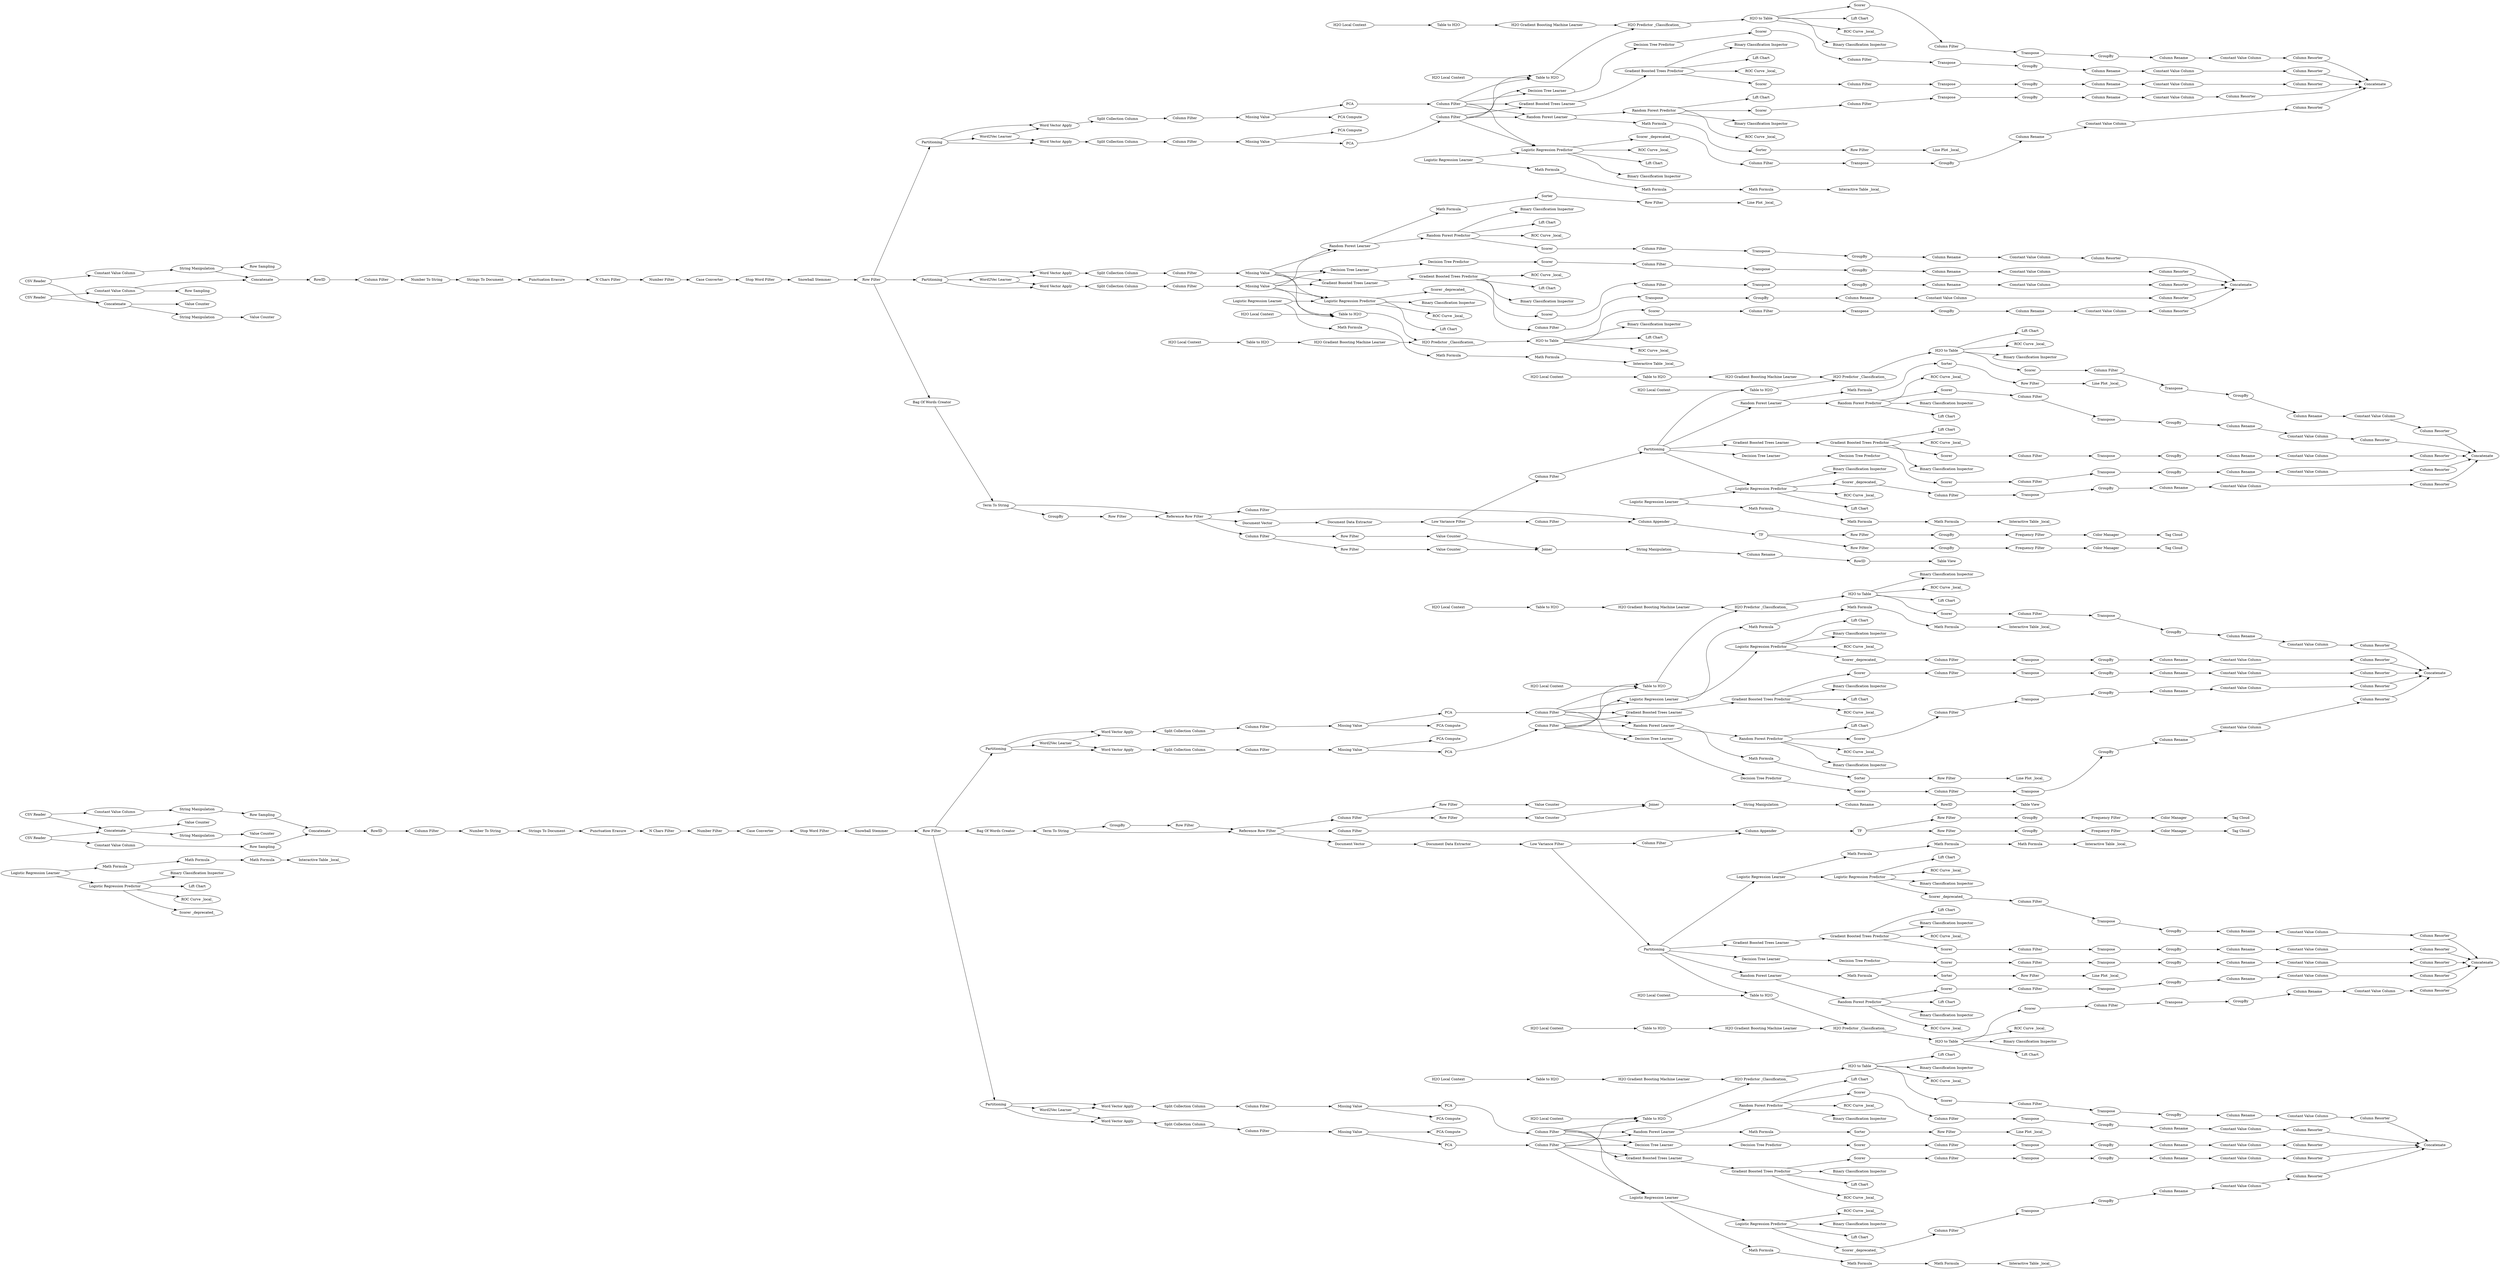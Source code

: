 digraph {
	"-8650777880867228576_921" [label="Binary Classification Inspector"]
	"3086171671536167220_207" [label="Column Filter"]
	"-1387317931103997594_39" [label="Tag Cloud"]
	"-5306064064739481907_33" [label=Scorer]
	"-8233863286002299565_78" [label="Math Formula"]
	"-5306064064739481907_910" [label="Binary Classification Inspector"]
	"969047728906501710_175" [label="Color Manager"]
	"-5679584522847425792_211" [label="Constant Value Column"]
	"7123067799154720361_1028" [label="Column Filter"]
	"7123067799154720361_890" [label=Concatenate]
	"7652640006818801078_211" [label="Constant Value Column"]
	"-8650777880867228576_912" [label="Lift Chart"]
	"-2586460804553886693_212" [label="Column Resorter"]
	"-2108469203367305608_209" [label=GroupBy]
	"-5717323694010639520_211" [label="Constant Value Column"]
	"-8650777880867228576_78" [label="Math Formula"]
	"2971313048764091568_207" [label="Column Filter"]
	"-8060612139620518214_8" [label="Row Filter"]
	"-3472943876216176912_911" [label="Lift Chart"]
	"7123067799154720361_1007" [label="CSV Reader"]
	"7497919578951106036_213" [label="Column Rename"]
	"1996627481757184833_77" [label="Math Formula"]
	"8694147245531939078_207" [label="Column Filter"]
	"7123067799154720361_866" [label="CSV Reader"]
	"-1262368549873352898_209" [label=GroupBy]
	"-1387317931103997594_173" [label="Frequency Filter"]
	"8605424485378760345_161" [label="Row Filter"]
	"-8060612139620518214_4" [label="Row Filter"]
	"-3694323330511179765_49" [label="Logistic Regression Learner"]
	"-8504932903579382561_799" [label="Missing Value"]
	"280824852802235673_208" [label=Transpose]
	"9172750290522741584_13" [label="H2O Gradient Boosting Machine Learner"]
	"5178673962532807776_910" [label="Binary Classification Inspector"]
	"-2108469203367305608_208" [label=Transpose]
	"-6790262404988445285_211" [label="Constant Value Column"]
	"9172750290522741584_91" [label="Table to H2O"]
	"5825174120198749925_911" [label="Lift Chart"]
	"7540845064845448746_797" [label="Word Vector Apply"]
	"3712095176029890453_907" [label="ROC Curve _local_"]
	"-2479911698755526524_209" [label=GroupBy]
	"2247261222514882835_801" [label="PCA Compute"]
	"5924570306757629518_35" [label="Gradient Boosted Trees Predictor"]
	"-5324850857075293484_32" [label=Scorer]
	"5178673962532807776_34" [label="Gradient Boosted Trees Learner"]
	"-3472943876216176912_20" [label="Interactive Table _local_"]
	"7022441674027634968_8" [label="Row Filter"]
	"-5604657735769211878_162" [label="Line Plot _local_"]
	"-8060612139620518214_7" [label="Row Filter"]
	"1780117995597875893_213" [label="Column Rename"]
	"5544232362854628358_97" [label=Scorer]
	"-8060612139620518214_5" [label="Reference Row Filter"]
	"6077890801715483575_907" [label="ROC Curve _local_"]
	"5394291625455594073_208" [label=Transpose]
	"8883538611912102217_207" [label="Column Filter"]
	"7540845064845448746_801" [label="PCA Compute"]
	"7123067799154720361_867" [label="Value Counter"]
	"-3472943876216176912_79" [label="Math Formula"]
	"-8650777880867228576_49" [label="Logistic Regression Learner"]
	"7022441674027634968_2" [label="Term To String"]
	"3975650324690734593_13" [label="N Chars Filter"]
	"-8221611160667395192_910" [label="Binary Classification Inspector"]
	"9172750290522741584_911" [label="Lift Chart"]
	"8883538611912102217_209" [label=GroupBy]
	"5825174120198749925_91" [label="Table to H2O"]
	"7540845064845448746_802" [label="Column Filter"]
	"5825174120198749925_10" [label="H2O Local Context"]
	"9109145009699294283_35" [label="Gradient Boosted Trees Predictor"]
	"-2586460804553886693_211" [label="Constant Value Column"]
	"1996627481757184833_69" [label="Logistic Regression Predictor"]
	"7123067799154720361_1020" [label=Concatenate]
	"7123067799154720361_869" [label="Constant Value Column"]
	"-3007562771755881531_797" [label="Word Vector Apply"]
	"3086171671536167220_213" [label="Column Rename"]
	"-1432475306341374253_213" [label="Column Rename"]
	"5544232362854628358_13" [label="H2O Gradient Boosting Machine Learner"]
	"-2108469203367305608_212" [label="Column Resorter"]
	"3975650324690734593_14" [label="Number Filter"]
	"8864128141812329648_906" [label=Scorer]
	"8605424485378760345_905" [label="Random Forest Predictor"]
	"5071929030265080969_162" [label="Line Plot _local_"]
	"-4077423186770986723_19" [label="Number To String"]
	"9109145009699294283_910" [label="Binary Classification Inspector"]
	"8883538611912102217_211" [label="Constant Value Column"]
	"-1432475306341374253_212" [label="Column Resorter"]
	"-8060612139620518214_891" [label="String Manipulation"]
	"-8650777880867228576_920" [label="ROC Curve _local_"]
	"-758556025558603867_14" [label="H2O Predictor _Classification_"]
	"7123067799154720361_1012" [label=Partitioning]
	"3982735649927885077_798" [label="Split Collection Column"]
	"5825174120198749925_97" [label=Scorer]
	"280824852802235673_211" [label="Constant Value Column"]
	"7022441674027634968_892" [label="Column Rename"]
	"5924570306757629518_907" [label="ROC Curve _local_"]
	"-8233863286002299565_910" [label="Binary Classification Inspector"]
	"7022441674027634968_9" [label="Value Counter"]
	"-2586460804553886693_207" [label="Column Filter"]
	"7123067799154720361_988" [label="Constant Value Column"]
	"-4077423186770986723_16" [label="Stop Word Filter"]
	"247197523210794974_800" [label=PCA]
	"-5324850857075293484_30" [label="Decision Tree Learner"]
	"-8650777880867228576_919" [label="Math Formula"]
	"-1432475306341374253_207" [label="Column Filter"]
	"3975650324690734593_20" [label="Row Filter"]
	"4726472885978573331_49" [label="Logistic Regression Learner"]
	"-8369476082311192377_32" [label=Scorer]
	"-4077423186770986723_12" [label="Punctuation Erasure"]
	"-6392502424683945901_207" [label="Column Filter"]
	"7123067799154720361_998" [label=Concatenate]
	"-8233863286002299565_77" [label="Math Formula"]
	"6077890801715483575_10" [label="H2O Local Context"]
	"7123067799154720361_992" [label="Column Filter"]
	"-8504932903579382561_797" [label="Word Vector Apply"]
	"-3694323330511179765_77" [label="Math Formula"]
	"-3007562771755881531_800" [label=PCA]
	"9109145009699294283_33" [label=Scorer]
	"-4077423186770986723_14" [label="Number Filter"]
	"-2479911698755526524_213" [label="Column Rename"]
	"4187832028026778920_208" [label=Transpose]
	"2247261222514882835_799" [label="Missing Value"]
	"-8233863286002299565_907" [label="ROC Curve _local_"]
	"8694147245531939078_209" [label=GroupBy]
	"5825174120198749925_94" [label="H2O Local Context"]
	"8757970190914897884_211" [label="Constant Value Column"]
	"-984665731886613956_907" [label="ROC Curve _local_"]
	"-6230735320526526848_208" [label=Transpose]
	"8864128141812329648_910" [label="Binary Classification Inspector"]
	"-8238057777393471738_30" [label="Decision Tree Learner"]
	"5544232362854628358_119" [label="H2O to Table"]
	"969047728906501710_129" [label="Row Filter"]
	"1996627481757184833_911" [label="Lift Chart"]
	"7540845064845448746_799" [label="Missing Value"]
	"7497919578951106036_207" [label="Column Filter"]
	"-8650777880867228576_20" [label="Interactive Table _local_"]
	"-8152341978302882163_213" [label="Column Rename"]
	"1780117995597875893_208" [label=Transpose]
	"7123067799154720361_1002" [label="Document Data Extractor"]
	"-5306064064739481907_911" [label="Lift Chart"]
	"4232807120248367433_800" [label=PCA]
	"-6392502424683945901_213" [label="Column Rename"]
	"4232807120248367433_799" [label="Missing Value"]
	"-6392502424683945901_209" [label=GroupBy]
	"-8446590712246797824_212" [label="Column Resorter"]
	"9172750290522741584_95" [label="Table to H2O"]
	"9215209467762195090_212" [label="Column Resorter"]
	"4726472885978573331_77" [label="Math Formula"]
	"5544232362854628358_95" [label="Table to H2O"]
	"-8060612139620518214_1" [label="Bag Of Words Creator"]
	"7540845064845448746_796" [label="Column Filter"]
	"5071929030265080969_909" [label=Sorter]
	"-8369476082311192377_31" [label="Decision Tree Predictor"]
	"-8504932903579382561_802" [label="Column Filter"]
	"-4077423186770986723_17" [label="Case Converter"]
	"7123067799154720361_971" [label="Word2Vec Learner"]
	"-5896809969453283106_909" [label=Sorter]
	"-5604657735769211878_905" [label="Random Forest Predictor"]
	"-2479911698755526524_212" [label="Column Resorter"]
	"7123067799154720361_1010" [label=Concatenate]
	"-8650777880867228576_62" [label="Scorer _deprecated_"]
	"-8233863286002299565_20" [label="Interactive Table _local_"]
	"9128124625669286518_212" [label="Column Resorter"]
	"6077890801715483575_94" [label="H2O Local Context"]
	"-448331092781448864_208" [label=Transpose]
	"1996627481757184833_910" [label="Binary Classification Inspector"]
	"7123067799154720361_1008" [label=Concatenate]
	"7123067799154720361_1018" [label="String Manipulation"]
	"-7166455183428059077_207" [label="Column Filter"]
	"-2479911698755526524_211" [label="Constant Value Column"]
	"-491096274848538080_911" [label="Lift Chart"]
	"2971313048764091568_212" [label="Column Resorter"]
	"3975650324690734593_10" [label="Column Filter"]
	"-8060612139620518214_9" [label="Value Counter"]
	"8694147245531939078_211" [label="Constant Value Column"]
	"-5896809969453283106_906" [label=Scorer]
	"1780117995597875893_211" [label="Constant Value Column"]
	"-8650777880867228576_913" [label="Math Formula"]
	"-6230735320526526848_212" [label="Column Resorter"]
	"7022441674027634968_4" [label="Row Filter"]
	"9215209467762195090_208" [label=Transpose]
	"-8446590712246797824_213" [label="Column Rename"]
	"-8221611160667395192_13" [label="H2O Gradient Boosting Machine Learner"]
	"-3472943876216176912_910" [label="Binary Classification Inspector"]
	"5924570306757629518_911" [label="Lift Chart"]
	"-3694323330511179765_62" [label="Scorer _deprecated_"]
	"-3472943876216176912_77" [label="Math Formula"]
	"247197523210794974_802" [label="Column Filter"]
	"-758556025558603867_95" [label="Table to H2O"]
	"7497919578951106036_211" [label="Constant Value Column"]
	"-448331092781448864_211" [label="Constant Value Column"]
	"5544232362854628358_14" [label="H2O Predictor _Classification_"]
	"7123067799154720361_997" [label="Row Sampling"]
	"9172750290522741584_14" [label="H2O Predictor _Classification_"]
	"-6790262404988445285_208" [label=Transpose]
	"-6790262404988445285_209" [label=GroupBy]
	"7652640006818801078_212" [label="Column Resorter"]
	"-6790262404988445285_212" [label="Column Resorter"]
	"-5896809969453283106_905" [label="Random Forest Predictor"]
	"-8221611160667395192_119" [label="H2O to Table"]
	"3975650324690734593_16" [label="Stop Word Filter"]
	"-2108469203367305608_207" [label="Column Filter"]
	"-6230735320526526848_207" [label="Column Filter"]
	"3086171671536167220_209" [label=GroupBy]
	"7123067799154720361_943" [label=Concatenate]
	"7123067799154720361_1027" [label=Partitioning]
	"7022441674027634968_891" [label="String Manipulation"]
	"-6230735320526526848_213" [label="Column Rename"]
	"4232807120248367433_796" [label="Column Filter"]
	"-5896809969453283106_907" [label="ROC Curve _local_"]
	"7022441674027634968_1" [label="Bag Of Words Creator"]
	"280824852802235673_209" [label=GroupBy]
	"-3694323330511179765_20" [label="Interactive Table _local_"]
	"-401494110815014477_31" [label="Decision Tree Predictor"]
	"9215209467762195090_211" [label="Constant Value Column"]
	"-8221611160667395192_907" [label="ROC Curve _local_"]
	"5178673962532807776_911" [label="Lift Chart"]
	"5071929030265080969_910" [label="Binary Classification Inspector"]
	"280824852802235673_212" [label="Column Resorter"]
	"7123067799154720361_885" [label=Partitioning]
	"-448331092781448864_207" [label="Column Filter"]
	"8694147245531939078_212" [label="Column Resorter"]
	"6077890801715483575_97" [label=Scorer]
	"3975650324690734593_12" [label="Punctuation Erasure"]
	"4726472885978573331_911" [label="Lift Chart"]
	"7123067799154720361_892" [label="Value Counter"]
	"-8650777880867228576_79" [label="Math Formula"]
	"7123067799154720361_865" [label="CSV Reader"]
	"4187832028026778920_212" [label="Column Resorter"]
	"5544232362854628358_10" [label="H2O Local Context"]
	"7123067799154720361_987" [label="Document Vector"]
	"7540845064845448746_800" [label=PCA]
	"601369936416447573_207" [label="Column Filter"]
	"7022441674027634968_894" [label="Table View"]
	"7123067799154720361_981" [label="Value Counter"]
	"-8504932903579382561_800" [label=PCA]
	"-5717323694010639520_207" [label="Column Filter"]
	"7123067799154720361_1001" [label=Partitioning]
	"-8504932903579382561_796" [label="Column Filter"]
	"-8060612139620518214_6" [label="Column Filter"]
	"4726472885978573331_62" [label="Scorer _deprecated_"]
	"6077890801715483575_95" [label="Table to H2O"]
	"969047728906501710_148" [label=GroupBy]
	"5825174120198749925_119" [label="H2O to Table"]
	"2247261222514882835_798" [label="Split Collection Column"]
	"-5604657735769211878_907" [label="ROC Curve _local_"]
	"7123067799154720361_1017" [label="Low Variance Filter"]
	"5825174120198749925_13" [label="H2O Gradient Boosting Machine Learner"]
	"-8152341978302882163_212" [label="Column Resorter"]
	"7123067799154720361_870" [label=Concatenate]
	"6077890801715483575_14" [label="H2O Predictor _Classification_"]
	"8757970190914897884_213" [label="Column Rename"]
	"-8152341978302882163_207" [label="Column Filter"]
	"2101529069146756882_207" [label="Column Filter"]
	"6077890801715483575_119" [label="H2O to Table"]
	"-491096274848538080_34" [label="Gradient Boosted Trees Learner"]
	"3086171671536167220_211" [label="Constant Value Column"]
	"-4077423186770986723_9" [label=RowID]
	"8864128141812329648_905" [label="Random Forest Predictor"]
	"7022441674027634968_6" [label="Column Filter"]
	"9128124625669286518_211" [label="Constant Value Column"]
	"-1432475306341374253_208" [label=Transpose]
	"5544232362854628358_94" [label="H2O Local Context"]
	"2101529069146756882_211" [label="Constant Value Column"]
	"-8238057777393471738_31" [label="Decision Tree Predictor"]
	"5825174120198749925_910" [label="Binary Classification Inspector"]
	"-5604657735769211878_906" [label=Scorer]
	"3975650324690734593_19" [label="Number To String"]
	"7123067799154720361_897" [label="Column Filter"]
	"7123067799154720361_994" [label="Value Counter"]
	"601369936416447573_213" [label="Column Rename"]
	"-2108469203367305608_211" [label="Constant Value Column"]
	"7022441674027634968_11" [label=Joiner]
	"-6230735320526526848_209" [label=GroupBy]
	"5394291625455594073_213" [label="Column Rename"]
	"5178673962532807776_35" [label="Gradient Boosted Trees Predictor"]
	"-6392502424683945901_212" [label="Column Resorter"]
	"5924570306757629518_34" [label="Gradient Boosted Trees Learner"]
	"-5604657735769211878_910" [label="Binary Classification Inspector"]
	"9128124625669286518_208" [label=Transpose]
	"-3007562771755881531_799" [label="Missing Value"]
	"5071929030265080969_906" [label=Scorer]
	"-6247140204092406503_30" [label="Decision Tree Learner"]
	"-8650777880867228576_915" [label="Scorer _deprecated_"]
	"7123067799154720361_983" [label="Column Appender"]
	"8694147245531939078_213" [label="Column Rename"]
	"-8233863286002299565_49" [label="Logistic Regression Learner"]
	"7123067799154720361_884" [label="Word2Vec Learner"]
	"9109145009699294283_911" [label="Lift Chart"]
	"7022441674027634968_3" [label=GroupBy]
	"9172750290522741584_10" [label="H2O Local Context"]
	"-984665731886613956_34" [label="Gradient Boosted Trees Learner"]
	"-758556025558603867_119" [label="H2O to Table"]
	"-7166455183428059077_211" [label="Constant Value Column"]
	"7652640006818801078_209" [label=GroupBy]
	"2101529069146756882_213" [label="Column Rename"]
	"-8446590712246797824_211" [label="Constant Value Column"]
	"-1387317931103997594_127" [label="Row Filter"]
	"-8233863286002299565_79" [label="Math Formula"]
	"8488811141681673023_798" [label="Split Collection Column"]
	"2247261222514882835_800" [label=PCA]
	"5071929030265080969_908" [label="Math Formula"]
	"-6790262404988445285_213" [label="Column Rename"]
	"2247261222514882835_802" [label="Column Filter"]
	"-5685407960470332354_213" [label="Column Rename"]
	"-3694323330511179765_79" [label="Math Formula"]
	"6077890801715483575_13" [label="H2O Gradient Boosting Machine Learner"]
	"-5306064064739481907_35" [label="Gradient Boosted Trees Predictor"]
	"4187832028026778920_209" [label=GroupBy]
	"8605424485378760345_910" [label="Binary Classification Inspector"]
	"-8060612139620518214_11" [label=Joiner]
	"-5679584522847425792_207" [label="Column Filter"]
	"969047728906501710_21" [label=TF]
	"601369936416447573_211" [label="Constant Value Column"]
	"-3694323330511179765_69" [label="Logistic Regression Predictor"]
	"-8650777880867228576_77" [label="Math Formula"]
	"7123067799154720361_991" [label="CSV Reader"]
	"5178673962532807776_907" [label="ROC Curve _local_"]
	"5825174120198749925_14" [label="H2O Predictor _Classification_"]
	"1996627481757184833_49" [label="Logistic Regression Learner"]
	"-8650777880867228576_918" [label="Logistic Regression Learner"]
	"-5717323694010639520_212" [label="Column Resorter"]
	"-8152341978302882163_208" [label=Transpose]
	"7123067799154720361_1022" [label="Word2Vec Learner"]
	"3712095176029890453_161" [label="Row Filter"]
	"6077890801715483575_910" [label="Binary Classification Inspector"]
	"7123067799154720361_891" [label="String Manipulation"]
	"3982735649927885077_799" [label="Missing Value"]
	"5544232362854628358_907" [label="ROC Curve _local_"]
	"5071929030265080969_905" [label="Random Forest Predictor"]
	"8864128141812329648_161" [label="Row Filter"]
	"8864128141812329648_908" [label="Math Formula"]
	"8864128141812329648_904" [label="Random Forest Learner"]
	"-7166455183428059077_208" [label=Transpose]
	"5825174120198749925_907" [label="ROC Curve _local_"]
	"9172750290522741584_119" [label="H2O to Table"]
	"3086171671536167220_212" [label="Column Resorter"]
	"-8504932903579382561_798" [label="Split Collection Column"]
	"-1387317931103997594_171" [label="Frequency Filter"]
	"-6247140204092406503_32" [label=Scorer]
	"-6392502424683945901_208" [label=Transpose]
	"-5685407960470332354_207" [label="Column Filter"]
	"-5685407960470332354_209" [label=GroupBy]
	"3982735649927885077_796" [label="Column Filter"]
	"-984665731886613956_910" [label="Binary Classification Inspector"]
	"5178673962532807776_33" [label=Scorer]
	"-4077423186770986723_11" [label="Strings To Document"]
	"8605424485378760345_909" [label=Sorter]
	"-5604657735769211878_909" [label=Sorter]
	"-5896809969453283106_161" [label="Row Filter"]
	"-1387317931103997594_148" [label=GroupBy]
	"-3472943876216176912_62" [label="Scorer _deprecated_"]
	"969047728906501710_39" [label="Tag Cloud"]
	"7497919578951106036_208" [label=Transpose]
	"7123067799154720361_970" [label=Partitioning]
	"5544232362854628358_910" [label="Binary Classification Inspector"]
	"247197523210794974_798" [label="Split Collection Column"]
	"-1262368549873352898_207" [label="Column Filter"]
	"-5306064064739481907_907" [label="ROC Curve _local_"]
	"-448331092781448864_212" [label="Column Resorter"]
	"247197523210794974_801" [label="PCA Compute"]
	"-3007562771755881531_801" [label="PCA Compute"]
	"-491096274848538080_910" [label="Binary Classification Inspector"]
	"-8233863286002299565_69" [label="Logistic Regression Predictor"]
	"9109145009699294283_34" [label="Gradient Boosted Trees Learner"]
	"-4077423186770986723_13" [label="N Chars Filter"]
	"-3472943876216176912_69" [label="Logistic Regression Predictor"]
	"9172750290522741584_907" [label="ROC Curve _local_"]
	"-3007562771755881531_796" [label="Column Filter"]
	"-448331092781448864_209" [label=GroupBy]
	"247197523210794974_799" [label="Missing Value"]
	"-8221611160667395192_14" [label="H2O Predictor _Classification_"]
	"1996627481757184833_907" [label="ROC Curve _local_"]
	"7022441674027634968_7" [label="Row Filter"]
	"9128124625669286518_207" [label="Column Filter"]
	"8972089006855082499_32" [label=Scorer]
	"7022441674027634968_5" [label="Reference Row Filter"]
	"9215209467762195090_207" [label="Column Filter"]
	"-5685407960470332354_211" [label="Constant Value Column"]
	"-4077423186770986723_18" [label="Snowball Stemmer"]
	"8883538611912102217_208" [label=Transpose]
	"5394291625455594073_212" [label="Column Resorter"]
	"8605424485378760345_906" [label=Scorer]
	"-8650777880867228576_907" [label="ROC Curve _local_"]
	"-8650777880867228576_917" [label="Math Formula"]
	"-7166455183428059077_212" [label="Column Resorter"]
	"9128124625669286518_209" [label=GroupBy]
	"1780117995597875893_212" [label="Column Resorter"]
	"280824852802235673_213" [label="Column Rename"]
	"-1432475306341374253_209" [label=GroupBy]
	"-7166455183428059077_209" [label=GroupBy]
	"-758556025558603867_10" [label="H2O Local Context"]
	"-5679584522847425792_209" [label=GroupBy]
	"-3007562771755881531_798" [label="Split Collection Column"]
	"8757970190914897884_212" [label="Column Resorter"]
	"1996627481757184833_79" [label="Math Formula"]
	"2971313048764091568_209" [label=GroupBy]
	"-758556025558603867_94" [label="H2O Local Context"]
	"3712095176029890453_908" [label="Math Formula"]
	"5071929030265080969_904" [label="Random Forest Learner"]
	"5924570306757629518_910" [label="Binary Classification Inspector"]
	"2971313048764091568_213" [label="Column Rename"]
	"-3694323330511179765_78" [label="Math Formula"]
	"8757970190914897884_209" [label=GroupBy]
	"-8233863286002299565_911" [label="Lift Chart"]
	"8864128141812329648_162" [label="Line Plot _local_"]
	"5071929030265080969_907" [label="ROC Curve _local_"]
	"-2108469203367305608_213" [label="Column Rename"]
	"5071929030265080969_161" [label="Row Filter"]
	"-758556025558603867_911" [label="Lift Chart"]
	"-6392502424683945901_211" [label="Constant Value Column"]
	"-8650777880867228576_922" [label="Interactive Table _local_"]
	"-8650777880867228576_911" [label="Lift Chart"]
	"-4077423186770986723_10" [label="Column Filter"]
	"-491096274848538080_35" [label="Gradient Boosted Trees Predictor"]
	"8488811141681673023_799" [label="Missing Value"]
	"2247261222514882835_797" [label="Word Vector Apply"]
	"7123067799154720361_868" [label="Constant Value Column"]
	"1780117995597875893_207" [label="Column Filter"]
	"7497919578951106036_209" [label=GroupBy]
	"8605424485378760345_162" [label="Line Plot _local_"]
	"-8221611160667395192_10" [label="H2O Local Context"]
	"4726472885978573331_20" [label="Interactive Table _local_"]
	"-491096274848538080_33" [label=Scorer]
	"-5604657735769211878_904" [label="Random Forest Learner"]
	"-3472943876216176912_49" [label="Logistic Regression Learner"]
	"2101529069146756882_212" [label="Column Resorter"]
	"5544232362854628358_911" [label="Lift Chart"]
	"4726472885978573331_907" [label="ROC Curve _local_"]
	"3982735649927885077_797" [label="Word Vector Apply"]
	"-8152341978302882163_211" [label="Constant Value Column"]
	"969047728906501710_27" [label="Color Manager"]
	"-8152341978302882163_209" [label=GroupBy]
	"-1262368549873352898_211" [label="Constant Value Column"]
	"-5679584522847425792_208" [label=Transpose]
	"9172750290522741584_910" [label="Binary Classification Inspector"]
	"-6790262404988445285_207" [label="Column Filter"]
	"7123067799154720361_915" [label=Concatenate]
	"-984665731886613956_911" [label="Lift Chart"]
	"-8650777880867228576_69" [label="Logistic Regression Predictor"]
	"3712095176029890453_911" [label="Lift Chart"]
	"9128124625669286518_213" [label="Column Rename"]
	"7652640006818801078_208" [label=Transpose]
	"4187832028026778920_213" [label="Column Rename"]
	"5825174120198749925_95" [label="Table to H2O"]
	"5394291625455594073_211" [label="Constant Value Column"]
	"7123067799154720361_1026" [label="Word2Vec Learner"]
	"-7166455183428059077_213" [label="Column Rename"]
	"5071929030265080969_911" [label="Lift Chart"]
	"-8446590712246797824_208" [label=Transpose]
	"601369936416447573_208" [label=Transpose]
	"2971313048764091568_208" [label=Transpose]
	"8757970190914897884_207" [label="Column Filter"]
	"9109145009699294283_907" [label="ROC Curve _local_"]
	"7123067799154720361_979" [label=Concatenate]
	"8864128141812329648_909" [label=Sorter]
	"7123067799154720361_876" [label=Partitioning]
	"-5679584522847425792_212" [label="Column Resorter"]
	"6077890801715483575_911" [label="Lift Chart"]
	"-8238057777393471738_32" [label=Scorer]
	"-2586460804553886693_209" [label=GroupBy]
	"-401494110815014477_30" [label="Decision Tree Learner"]
	"3712095176029890453_910" [label="Binary Classification Inspector"]
	"4726472885978573331_69" [label="Logistic Regression Predictor"]
	"-5685407960470332354_208" [label=Transpose]
	"4232807120248367433_801" [label="PCA Compute"]
	"-758556025558603867_97" [label=Scorer]
	"-8060612139620518214_10" [label="Value Counter"]
	"969047728906501710_174" [label="Tag Cloud"]
	"3975650324690734593_17" [label="Case Converter"]
	"-8446590712246797824_207" [label="Column Filter"]
	"7123067799154720361_1004" [label=Concatenate]
	"3712095176029890453_909" [label=Sorter]
	"7497919578951106036_212" [label="Column Resorter"]
	"-6247140204092406503_31" [label="Decision Tree Predictor"]
	"8605424485378760345_908" [label="Math Formula"]
	"9215209467762195090_213" [label="Column Rename"]
	"7022441674027634968_893" [label=RowID]
	"9172750290522741584_97" [label=Scorer]
	"7123067799154720361_881" [label="Row Sampling"]
	"4187832028026778920_207" [label="Column Filter"]
	"-2479911698755526524_208" [label=Transpose]
	"-5896809969453283106_908" [label="Math Formula"]
	"247197523210794974_796" [label="Column Filter"]
	"6077890801715483575_91" [label="Table to H2O"]
	"8605424485378760345_904" [label="Random Forest Learner"]
	"7123067799154720361_879" [label="String Manipulation"]
	"8694147245531939078_208" [label=Transpose]
	"-5896809969453283106_162" [label="Line Plot _local_"]
	"247197523210794974_797" [label="Word Vector Apply"]
	"7123067799154720361_985" [label="Column Filter"]
	"-5896809969453283106_910" [label="Binary Classification Inspector"]
	"4726472885978573331_910" [label="Binary Classification Inspector"]
	"1996627481757184833_20" [label="Interactive Table _local_"]
	"-8650777880867228576_916" [label="Logistic Regression Predictor"]
	"3086171671536167220_208" [label=Transpose]
	"-1387317931103997594_195" [label=GroupBy]
	"3975650324690734593_18" [label="Snowball Stemmer"]
	"7123067799154720361_872" [label="Document Data Extractor"]
	"-1387317931103997594_129" [label="Row Filter"]
	"-2586460804553886693_213" [label="Column Rename"]
	"8605424485378760345_911" [label="Lift Chart"]
	"-1432475306341374253_211" [label="Constant Value Column"]
	"-984665731886613956_35" [label="Gradient Boosted Trees Predictor"]
	"-1387317931103997594_27" [label="Color Manager"]
	"-3007562771755881531_802" [label="Column Filter"]
	"-8060612139620518214_2" [label="Term To String"]
	"-5717323694010639520_208" [label=Transpose]
	"4187832028026778920_211" [label="Constant Value Column"]
	"8757970190914897884_208" [label=Transpose]
	"-5324850857075293484_31" [label="Decision Tree Predictor"]
	"7123067799154720361_899" [label="Column Filter"]
	"-8060612139620518214_892" [label="Column Rename"]
	"-448331092781448864_213" [label="Column Rename"]
	"-8504932903579382561_801" [label="PCA Compute"]
	"1996627481757184833_78" [label="Math Formula"]
	"7123067799154720361_880" [label="Row Sampling"]
	"-491096274848538080_907" [label="ROC Curve _local_"]
	"-5685407960470332354_212" [label="Column Resorter"]
	"-8446590712246797824_209" [label=GroupBy]
	"-8221611160667395192_95" [label="Table to H2O"]
	"969047728906501710_173" [label="Frequency Filter"]
	"5394291625455594073_209" [label=GroupBy]
	"-5604657735769211878_911" [label="Lift Chart"]
	"5924570306757629518_33" [label=Scorer]
	"9172750290522741584_94" [label="H2O Local Context"]
	"3975650324690734593_9" [label=RowID]
	"-8369476082311192377_30" [label="Decision Tree Learner"]
	"8972089006855082499_30" [label="Decision Tree Learner"]
	"4232807120248367433_797" [label="Word Vector Apply"]
	"3712095176029890453_905" [label="Random Forest Predictor"]
	"-8221611160667395192_91" [label="Table to H2O"]
	"-1262368549873352898_213" [label="Column Rename"]
	"7123067799154720361_1015" [label="String Manipulation"]
	"-6230735320526526848_211" [label="Constant Value Column"]
	"8883538611912102217_213" [label="Column Rename"]
	"-3694323330511179765_910" [label="Binary Classification Inspector"]
	"7540845064845448746_798" [label="Split Collection Column"]
	"7022441674027634968_10" [label="Value Counter"]
	"2101529069146756882_208" [label=Transpose]
	"969047728906501710_195" [label=GroupBy]
	"8864128141812329648_911" [label="Lift Chart"]
	"-5717323694010639520_213" [label="Column Rename"]
	"-8221611160667395192_97" [label=Scorer]
	"4726472885978573331_78" [label="Math Formula"]
	"1996627481757184833_62" [label="Scorer _deprecated_"]
	"-1262368549873352898_212" [label="Column Resorter"]
	"-1387317931103997594_21" [label=TF]
	"-3472943876216176912_907" [label="ROC Curve _local_"]
	"7123067799154720361_1016" [label="Constant Value Column"]
	"-8221611160667395192_94" [label="H2O Local Context"]
	"-1387317931103997594_175" [label="Color Manager"]
	"969047728906501710_127" [label="Row Filter"]
	"-984665731886613956_33" [label=Scorer]
	"-401494110815014477_32" [label=Scorer]
	"-4077423186770986723_20" [label="Row Filter"]
	"7123067799154720361_875" [label="Low Variance Filter"]
	"-2479911698755526524_207" [label="Column Filter"]
	"7123067799154720361_874" [label="Document Vector"]
	"280824852802235673_207" [label="Column Filter"]
	"4232807120248367433_798" [label="Split Collection Column"]
	"2247261222514882835_796" [label="Column Filter"]
	"-5717323694010639520_209" [label=GroupBy]
	"969047728906501710_171" [label="Frequency Filter"]
	"7123067799154720361_982" [label="Row Sampling"]
	"2971313048764091568_211" [label="Constant Value Column"]
	"-5604657735769211878_908" [label="Math Formula"]
	"-1262368549873352898_208" [label=Transpose]
	"7123067799154720361_898" [label="Column Appender"]
	"1780117995597875893_209" [label=GroupBy]
	"5544232362854628358_91" [label="Table to H2O"]
	"-758556025558603867_907" [label="ROC Curve _local_"]
	"-5679584522847425792_213" [label="Column Rename"]
	"4726472885978573331_79" [label="Math Formula"]
	"-5604657735769211878_161" [label="Row Filter"]
	"-5896809969453283106_904" [label="Random Forest Learner"]
	"8488811141681673023_797" [label="Word Vector Apply"]
	"-1387317931103997594_174" [label="Tag Cloud"]
	"8883538611912102217_212" [label="Column Resorter"]
	"4232807120248367433_802" [label="Column Filter"]
	"8972089006855082499_31" [label="Decision Tree Predictor"]
	"-8060612139620518214_3" [label=GroupBy]
	"-8060612139620518214_893" [label=RowID]
	"7652640006818801078_213" [label="Column Rename"]
	"3712095176029890453_162" [label="Line Plot _local_"]
	"601369936416447573_209" [label=GroupBy]
	"-3472943876216176912_78" [label="Math Formula"]
	"-8221611160667395192_911" [label="Lift Chart"]
	"8864128141812329648_907" [label="ROC Curve _local_"]
	"3975650324690734593_11" [label="Strings To Document"]
	"-8060612139620518214_894" [label="Table View"]
	"3712095176029890453_906" [label=Scorer]
	"-758556025558603867_910" [label="Binary Classification Inspector"]
	"-3694323330511179765_911" [label="Lift Chart"]
	"8488811141681673023_796" [label="Column Filter"]
	"-3694323330511179765_907" [label="ROC Curve _local_"]
	"9215209467762195090_209" [label=GroupBy]
	"-5896809969453283106_911" [label="Lift Chart"]
	"-2586460804553886693_208" [label=Transpose]
	"-758556025558603867_912" [label="H2O Gradient Boosting Machine Learner"]
	"-8650777880867228576_910" [label="Binary Classification Inspector"]
	"5394291625455594073_207" [label="Column Filter"]
	"3712095176029890453_904" [label="Random Forest Learner"]
	"2101529069146756882_209" [label=GroupBy]
	"7652640006818801078_207" [label="Column Filter"]
	"601369936416447573_212" [label="Column Resorter"]
	"8605424485378760345_907" [label="ROC Curve _local_"]
	"-8233863286002299565_62" [label="Scorer _deprecated_"]
	"-758556025558603867_91" [label="Table to H2O"]
	"-5306064064739481907_34" [label="Gradient Boosted Trees Learner"]
	"6077890801715483575_119" -> "6077890801715483575_97"
	"7123067799154720361_985" -> "7123067799154720361_983"
	"-4077423186770986723_20" -> "-8060612139620518214_1"
	"-5896809969453283106_904" -> "-5896809969453283106_908"
	"-3472943876216176912_69" -> "-3472943876216176912_907"
	"-8060612139620518214_5" -> "7123067799154720361_897"
	"-6392502424683945901_212" -> "7123067799154720361_943"
	"2971313048764091568_209" -> "2971313048764091568_213"
	"7123067799154720361_1018" -> "7123067799154720361_1008"
	"9109145009699294283_34" -> "9109145009699294283_35"
	"7123067799154720361_1001" -> "8864128141812329648_904"
	"6077890801715483575_91" -> "6077890801715483575_14"
	"5394291625455594073_209" -> "5394291625455594073_213"
	"-2586460804553886693_213" -> "-2586460804553886693_211"
	"9172750290522741584_13" -> "9172750290522741584_14"
	"5394291625455594073_213" -> "5394291625455594073_211"
	"4726472885978573331_78" -> "4726472885978573331_77"
	"2971313048764091568_211" -> "2971313048764091568_212"
	"-8060612139620518214_892" -> "-8060612139620518214_893"
	"-448331092781448864_213" -> "-448331092781448864_211"
	"8605424485378760345_908" -> "8605424485378760345_909"
	"-3472943876216176912_62" -> "-1262368549873352898_207"
	"3975650324690734593_18" -> "3975650324690734593_20"
	"969047728906501710_127" -> "969047728906501710_148"
	"8864128141812329648_906" -> "-5679584522847425792_207"
	"-7166455183428059077_207" -> "-7166455183428059077_208"
	"9128124625669286518_207" -> "9128124625669286518_208"
	"7123067799154720361_1022" -> "3982735649927885077_797"
	"1996627481757184833_69" -> "1996627481757184833_62"
	"-8233863286002299565_77" -> "-8233863286002299565_20"
	"5071929030265080969_904" -> "5071929030265080969_905"
	"5394291625455594073_211" -> "5394291625455594073_212"
	"-6247140204092406503_32" -> "-5685407960470332354_207"
	"7540845064845448746_796" -> "7540845064845448746_799"
	"7123067799154720361_865" -> "7123067799154720361_868"
	"5394291625455594073_208" -> "5394291625455594073_209"
	"-4077423186770986723_18" -> "-4077423186770986723_20"
	"3712095176029890453_905" -> "3712095176029890453_907"
	"7123067799154720361_869" -> "7123067799154720361_879"
	"8757970190914897884_209" -> "8757970190914897884_213"
	"8694147245531939078_212" -> "7123067799154720361_979"
	"7123067799154720361_1026" -> "2247261222514882835_797"
	"9215209467762195090_209" -> "9215209467762195090_213"
	"8864128141812329648_904" -> "8864128141812329648_908"
	"7123067799154720361_1012" -> "-8504932903579382561_797"
	"-8221611160667395192_119" -> "-8221611160667395192_911"
	"-5717323694010639520_212" -> "7123067799154720361_979"
	"-8504932903579382561_802" -> "-3472943876216176912_69"
	"8757970190914897884_207" -> "8757970190914897884_208"
	"-8221611160667395192_13" -> "-8221611160667395192_14"
	"-8233863286002299565_49" -> "-8233863286002299565_69"
	"247197523210794974_799" -> "247197523210794974_800"
	"-8504932903579382561_802" -> "9172750290522741584_91"
	"280824852802235673_207" -> "280824852802235673_208"
	"-758556025558603867_912" -> "-758556025558603867_14"
	"-5717323694010639520_211" -> "-5717323694010639520_212"
	"9215209467762195090_208" -> "9215209467762195090_209"
	"7123067799154720361_1004" -> "7123067799154720361_994"
	"3086171671536167220_209" -> "3086171671536167220_213"
	"8488811141681673023_799" -> "5924570306757629518_34"
	"-7166455183428059077_211" -> "-7166455183428059077_212"
	"601369936416447573_208" -> "601369936416447573_209"
	"6077890801715483575_97" -> "-8152341978302882163_207"
	"8605424485378760345_905" -> "8605424485378760345_906"
	"-8504932903579382561_802" -> "-8369476082311192377_30"
	"6077890801715483575_14" -> "6077890801715483575_119"
	"5825174120198749925_119" -> "5825174120198749925_911"
	"-2108469203367305608_211" -> "-2108469203367305608_212"
	"-8650777880867228576_62" -> "280824852802235673_207"
	"4726472885978573331_69" -> "4726472885978573331_907"
	"1780117995597875893_209" -> "1780117995597875893_213"
	"4726472885978573331_69" -> "4726472885978573331_910"
	"8883538611912102217_211" -> "8883538611912102217_212"
	"4187832028026778920_212" -> "7123067799154720361_943"
	"-1432475306341374253_208" -> "-1432475306341374253_209"
	"9109145009699294283_35" -> "9109145009699294283_911"
	"7123067799154720361_1001" -> "5178673962532807776_34"
	"9128124625669286518_211" -> "9128124625669286518_212"
	"9172750290522741584_95" -> "9172750290522741584_13"
	"-6790262404988445285_212" -> "7123067799154720361_943"
	"8757970190914897884_208" -> "8757970190914897884_209"
	"-3472943876216176912_79" -> "-3472943876216176912_78"
	"5544232362854628358_119" -> "5544232362854628358_910"
	"-1387317931103997594_127" -> "-1387317931103997594_148"
	"-2108469203367305608_213" -> "-2108469203367305608_211"
	"-8221611160667395192_91" -> "-8221611160667395192_14"
	"280824852802235673_211" -> "280824852802235673_212"
	"1996627481757184833_49" -> "1996627481757184833_79"
	"4232807120248367433_799" -> "4232807120248367433_801"
	"7123067799154720361_991" -> "7123067799154720361_1004"
	"4726472885978573331_69" -> "4726472885978573331_62"
	"1780117995597875893_213" -> "1780117995597875893_211"
	"-5717323694010639520_213" -> "-5717323694010639520_211"
	"4232807120248367433_802" -> "8972089006855082499_30"
	"-5896809969453283106_904" -> "-5896809969453283106_905"
	"-8060612139620518214_6" -> "-8060612139620518214_7"
	"7497919578951106036_212" -> "7123067799154720361_915"
	"7652640006818801078_207" -> "7652640006818801078_208"
	"-8650777880867228576_917" -> "-8650777880867228576_922"
	"1996627481757184833_69" -> "1996627481757184833_907"
	"-4077423186770986723_10" -> "-4077423186770986723_19"
	"7497919578951106036_211" -> "7497919578951106036_212"
	"601369936416447573_207" -> "601369936416447573_208"
	"-6790262404988445285_209" -> "-6790262404988445285_213"
	"-8060612139620518214_11" -> "-8060612139620518214_891"
	"5825174120198749925_10" -> "5825174120198749925_91"
	"-4077423186770986723_12" -> "-4077423186770986723_13"
	"4232807120248367433_802" -> "-5896809969453283106_904"
	"8694147245531939078_209" -> "8694147245531939078_213"
	"247197523210794974_802" -> "-3694323330511179765_49"
	"601369936416447573_211" -> "601369936416447573_212"
	"9215209467762195090_212" -> "7123067799154720361_1010"
	"8864128141812329648_905" -> "8864128141812329648_911"
	"7123067799154720361_988" -> "7123067799154720361_1018"
	"7123067799154720361_1022" -> "8488811141681673023_797"
	"5071929030265080969_906" -> "-2586460804553886693_207"
	"-1387317931103997594_195" -> "-1387317931103997594_173"
	"9172750290522741584_119" -> "9172750290522741584_910"
	"5544232362854628358_13" -> "5544232362854628358_14"
	"2247261222514882835_799" -> "2247261222514882835_800"
	"9172750290522741584_94" -> "9172750290522741584_95"
	"7123067799154720361_1001" -> "-401494110815014477_30"
	"-4077423186770986723_20" -> "7123067799154720361_970"
	"7123067799154720361_1004" -> "7123067799154720361_1015"
	"-7166455183428059077_212" -> "7123067799154720361_943"
	"-401494110815014477_30" -> "-401494110815014477_31"
	"-4077423186770986723_19" -> "-4077423186770986723_11"
	"-8221611160667395192_95" -> "-8221611160667395192_13"
	"7022441674027634968_3" -> "7022441674027634968_4"
	"3982735649927885077_798" -> "3982735649927885077_796"
	"-4077423186770986723_14" -> "-4077423186770986723_17"
	"-4077423186770986723_13" -> "-4077423186770986723_14"
	"-3007562771755881531_802" -> "-8221611160667395192_91"
	"7123067799154720361_1012" -> "2247261222514882835_797"
	"-401494110815014477_31" -> "-401494110815014477_32"
	"2247261222514882835_802" -> "9172750290522741584_91"
	"4232807120248367433_799" -> "4232807120248367433_800"
	"-1387317931103997594_173" -> "-1387317931103997594_175"
	"7123067799154720361_876" -> "4726472885978573331_49"
	"-6230735320526526848_212" -> "7123067799154720361_979"
	"5071929030265080969_905" -> "5071929030265080969_906"
	"7123067799154720361_870" -> "-4077423186770986723_9"
	"2101529069146756882_209" -> "2101529069146756882_213"
	"2247261222514882835_802" -> "-8369476082311192377_30"
	"-8650777880867228576_913" -> "-8650777880867228576_917"
	"3982735649927885077_799" -> "5924570306757629518_34"
	"-6247140204092406503_31" -> "-6247140204092406503_32"
	"-5896809969453283106_905" -> "-5896809969453283106_910"
	"-3007562771755881531_797" -> "-3007562771755881531_798"
	"5924570306757629518_35" -> "5924570306757629518_33"
	"-6230735320526526848_207" -> "-6230735320526526848_208"
	"7123067799154720361_891" -> "7123067799154720361_892"
	"-2586460804553886693_212" -> "7123067799154720361_915"
	"-3007562771755881531_799" -> "-3007562771755881531_800"
	"-984665731886613956_33" -> "8694147245531939078_207"
	"7022441674027634968_5" -> "7123067799154720361_987"
	"9109145009699294283_35" -> "9109145009699294283_910"
	"7123067799154720361_881" -> "7123067799154720361_870"
	"-448331092781448864_208" -> "-448331092781448864_209"
	"7123067799154720361_884" -> "7540845064845448746_797"
	"-3694323330511179765_78" -> "-3694323330511179765_77"
	"-8060612139620518214_2" -> "-8060612139620518214_5"
	"-8650777880867228576_918" -> "-8650777880867228576_916"
	"247197523210794974_796" -> "247197523210794974_799"
	"1996627481757184833_77" -> "1996627481757184833_20"
	"-5679584522847425792_213" -> "-5679584522847425792_211"
	"-758556025558603867_119" -> "-758556025558603867_911"
	"-5604657735769211878_906" -> "-6790262404988445285_207"
	"2971313048764091568_213" -> "2971313048764091568_211"
	"-3007562771755881531_802" -> "-8233863286002299565_49"
	"4187832028026778920_208" -> "4187832028026778920_209"
	"-8152341978302882163_212" -> "7123067799154720361_915"
	"8883538611912102217_213" -> "8883538611912102217_211"
	"3712095176029890453_904" -> "3712095176029890453_908"
	"7123067799154720361_885" -> "7123067799154720361_884"
	"-1387317931103997594_175" -> "-1387317931103997594_174"
	"-3694323330511179765_77" -> "-3694323330511179765_20"
	"-1262368549873352898_211" -> "-1262368549873352898_212"
	"-1432475306341374253_209" -> "-1432475306341374253_213"
	"-2479911698755526524_211" -> "-2479911698755526524_212"
	"3712095176029890453_905" -> "3712095176029890453_911"
	"-5604657735769211878_905" -> "-5604657735769211878_906"
	"-6230735320526526848_211" -> "-6230735320526526848_212"
	"-491096274848538080_35" -> "-491096274848538080_33"
	"-8152341978302882163_211" -> "-8152341978302882163_212"
	"7022441674027634968_10" -> "7022441674027634968_11"
	"-8060612139620518214_10" -> "-8060612139620518214_11"
	"-2479911698755526524_209" -> "-2479911698755526524_213"
	"-3694323330511179765_79" -> "-3694323330511179765_78"
	"3712095176029890453_904" -> "3712095176029890453_905"
	"7022441674027634968_8" -> "7022441674027634968_10"
	"7123067799154720361_1017" -> "7123067799154720361_1028"
	"5544232362854628358_119" -> "5544232362854628358_907"
	"7123067799154720361_970" -> "7123067799154720361_971"
	"-8238057777393471738_32" -> "2101529069146756882_207"
	"3982735649927885077_796" -> "3982735649927885077_799"
	"5071929030265080969_904" -> "5071929030265080969_908"
	"3712095176029890453_906" -> "-2479911698755526524_207"
	"-3007562771755881531_796" -> "-3007562771755881531_799"
	"6077890801715483575_95" -> "6077890801715483575_13"
	"-5324850857075293484_31" -> "-5324850857075293484_32"
	"2101529069146756882_208" -> "2101529069146756882_209"
	"5544232362854628358_91" -> "5544232362854628358_14"
	"7022441674027634968_9" -> "7022441674027634968_11"
	"5825174120198749925_97" -> "-6392502424683945901_207"
	"8694147245531939078_211" -> "8694147245531939078_212"
	"-8650777880867228576_916" -> "-8650777880867228576_912"
	"-8152341978302882163_213" -> "-8152341978302882163_211"
	"-5896809969453283106_906" -> "-5717323694010639520_207"
	"7022441674027634968_891" -> "7022441674027634968_892"
	"-8504932903579382561_799" -> "-8504932903579382561_801"
	"1996627481757184833_78" -> "1996627481757184833_77"
	"8972089006855082499_30" -> "8972089006855082499_31"
	"-2586460804553886693_211" -> "-2586460804553886693_212"
	"5178673962532807776_35" -> "5178673962532807776_907"
	"-3472943876216176912_69" -> "-3472943876216176912_62"
	"7540845064845448746_800" -> "7540845064845448746_802"
	"-401494110815014477_32" -> "-1432475306341374253_207"
	"-3694323330511179765_49" -> "-3694323330511179765_79"
	"-3694323330511179765_69" -> "-3694323330511179765_911"
	"4232807120248367433_796" -> "4232807120248367433_799"
	"-8650777880867228576_69" -> "-8650777880867228576_907"
	"9128124625669286518_213" -> "9128124625669286518_211"
	"-8221611160667395192_119" -> "-8221611160667395192_910"
	"7123067799154720361_987" -> "7123067799154720361_1002"
	"8488811141681673023_799" -> "-5324850857075293484_30"
	"-448331092781448864_209" -> "-448331092781448864_213"
	"4187832028026778920_207" -> "4187832028026778920_208"
	"7540845064845448746_802" -> "-5604657735769211878_904"
	"5178673962532807776_33" -> "-8446590712246797824_207"
	"8864128141812329648_905" -> "8864128141812329648_906"
	"-8504932903579382561_802" -> "-5306064064739481907_34"
	"-8221611160667395192_97" -> "3086171671536167220_207"
	"-5685407960470332354_209" -> "-5685407960470332354_213"
	"8488811141681673023_797" -> "8488811141681673023_798"
	"7123067799154720361_1016" -> "7123067799154720361_1008"
	"-2586460804553886693_208" -> "-2586460804553886693_209"
	"-4077423186770986723_20" -> "7123067799154720361_885"
	"-1262368549873352898_209" -> "-1262368549873352898_213"
	"-984665731886613956_35" -> "-984665731886613956_907"
	"5544232362854628358_119" -> "5544232362854628358_97"
	"2247261222514882835_796" -> "2247261222514882835_799"
	"7123067799154720361_876" -> "6077890801715483575_91"
	"6077890801715483575_94" -> "6077890801715483575_95"
	"-5685407960470332354_211" -> "-5685407960470332354_212"
	"7123067799154720361_971" -> "4232807120248367433_797"
	"9109145009699294283_33" -> "-7166455183428059077_207"
	"-5306064064739481907_35" -> "-5306064064739481907_911"
	"3975650324690734593_16" -> "3975650324690734593_18"
	"7123067799154720361_890" -> "7123067799154720361_867"
	"-8060612139620518214_3" -> "-8060612139620518214_4"
	"-8060612139620518214_5" -> "-8060612139620518214_6"
	"280824852802235673_209" -> "280824852802235673_213"
	"8605424485378760345_905" -> "8605424485378760345_911"
	"-8650777880867228576_49" -> "-8650777880867228576_69"
	"8488811141681673023_796" -> "8488811141681673023_799"
	"-8152341978302882163_208" -> "-8152341978302882163_209"
	"7652640006818801078_211" -> "7652640006818801078_212"
	"247197523210794974_800" -> "247197523210794974_802"
	"-5306064064739481907_35" -> "-5306064064739481907_910"
	"-5604657735769211878_904" -> "-5604657735769211878_905"
	"-8446590712246797824_213" -> "-8446590712246797824_211"
	"-5685407960470332354_208" -> "-5685407960470332354_209"
	"-5604657735769211878_161" -> "-5604657735769211878_162"
	"-491096274848538080_35" -> "-491096274848538080_911"
	"969047728906501710_195" -> "969047728906501710_173"
	"247197523210794974_802" -> "-5604657735769211878_904"
	"3975650324690734593_14" -> "3975650324690734593_17"
	"3975650324690734593_20" -> "7022441674027634968_1"
	"5544232362854628358_119" -> "5544232362854628358_911"
	"-8060612139620518214_5" -> "7123067799154720361_874"
	"7123067799154720361_868" -> "7123067799154720361_880"
	"7123067799154720361_991" -> "7123067799154720361_988"
	"247197523210794974_802" -> "-6247140204092406503_30"
	"601369936416447573_209" -> "601369936416447573_213"
	"-2586460804553886693_209" -> "-2586460804553886693_213"
	"7022441674027634968_11" -> "7022441674027634968_891"
	"247197523210794974_798" -> "247197523210794974_796"
	"9128124625669286518_208" -> "9128124625669286518_209"
	"8864128141812329648_905" -> "8864128141812329648_910"
	"-2108469203367305608_208" -> "-2108469203367305608_209"
	"2971313048764091568_207" -> "2971313048764091568_208"
	"-8650777880867228576_78" -> "-8650777880867228576_77"
	"-5306064064739481907_33" -> "8883538611912102217_207"
	"-4077423186770986723_17" -> "-4077423186770986723_16"
	"4232807120248367433_797" -> "4232807120248367433_798"
	"1996627481757184833_49" -> "1996627481757184833_69"
	"5825174120198749925_119" -> "5825174120198749925_907"
	"4726472885978573331_62" -> "7652640006818801078_207"
	"7540845064845448746_802" -> "-3694323330511179765_49"
	"4232807120248367433_800" -> "4232807120248367433_802"
	"-3472943876216176912_78" -> "-3472943876216176912_77"
	"-3472943876216176912_69" -> "-3472943876216176912_910"
	"-3694323330511179765_69" -> "-3694323330511179765_62"
	"-8152341978302882163_207" -> "-8152341978302882163_208"
	"7123067799154720361_1028" -> "7123067799154720361_1001"
	"2971313048764091568_212" -> "7123067799154720361_1020"
	"-5604657735769211878_904" -> "-5604657735769211878_908"
	"7652640006818801078_208" -> "7652640006818801078_209"
	"-5717323694010639520_208" -> "-5717323694010639520_209"
	"7123067799154720361_1002" -> "7123067799154720361_1017"
	"-1262368549873352898_208" -> "-1262368549873352898_209"
	"-8650777880867228576_918" -> "-8650777880867228576_919"
	"2247261222514882835_802" -> "-5306064064739481907_34"
	"969047728906501710_21" -> "969047728906501710_127"
	"3982735649927885077_799" -> "-5324850857075293484_30"
	"-4077423186770986723_16" -> "-4077423186770986723_18"
	"9172750290522741584_10" -> "9172750290522741584_91"
	"-1387317931103997594_129" -> "-1387317931103997594_195"
	"7497919578951106036_207" -> "7497919578951106036_208"
	"-8060612139620518214_9" -> "-8060612139620518214_11"
	"3712095176029890453_905" -> "3712095176029890453_910"
	"969047728906501710_148" -> "969047728906501710_171"
	"-5679584522847425792_211" -> "-5679584522847425792_212"
	"-8650777880867228576_69" -> "-8650777880867228576_62"
	"6077890801715483575_10" -> "6077890801715483575_91"
	"7123067799154720361_866" -> "7123067799154720361_890"
	"5178673962532807776_35" -> "5178673962532807776_911"
	"9128124625669286518_209" -> "9128124625669286518_213"
	"-984665731886613956_35" -> "-984665731886613956_911"
	"2971313048764091568_208" -> "2971313048764091568_209"
	"-758556025558603867_119" -> "-758556025558603867_97"
	"5825174120198749925_13" -> "5825174120198749925_14"
	"-1262368549873352898_213" -> "-1262368549873352898_211"
	"-3007562771755881531_802" -> "-984665731886613956_34"
	"-8233863286002299565_69" -> "-8233863286002299565_62"
	"-1387317931103997594_148" -> "-1387317931103997594_171"
	"8605424485378760345_905" -> "8605424485378760345_907"
	"8605424485378760345_161" -> "8605424485378760345_162"
	"7497919578951106036_208" -> "7497919578951106036_209"
	"7123067799154720361_866" -> "7123067799154720361_869"
	"7123067799154720361_1018" -> "7123067799154720361_997"
	"5394291625455594073_212" -> "7123067799154720361_1020"
	"-8650777880867228576_69" -> "-8650777880867228576_910"
	"2101529069146756882_207" -> "2101529069146756882_208"
	"7123067799154720361_899" -> "7123067799154720361_898"
	"4187832028026778920_213" -> "4187832028026778920_211"
	"3975650324690734593_9" -> "3975650324690734593_10"
	"8864128141812329648_909" -> "8864128141812329648_161"
	"7022441674027634968_5" -> "7123067799154720361_985"
	"2247261222514882835_802" -> "-3472943876216176912_69"
	"-8060612139620518214_2" -> "-8060612139620518214_3"
	"7022441674027634968_7" -> "7022441674027634968_9"
	"-758556025558603867_97" -> "9128124625669286518_207"
	"247197523210794974_802" -> "5825174120198749925_91"
	"-3694323330511179765_69" -> "-3694323330511179765_907"
	"8883538611912102217_208" -> "8883538611912102217_209"
	"7123067799154720361_876" -> "5071929030265080969_904"
	"8605424485378760345_909" -> "8605424485378760345_161"
	"5924570306757629518_35" -> "5924570306757629518_910"
	"7123067799154720361_898" -> "-1387317931103997594_21"
	"7123067799154720361_876" -> "-8238057777393471738_30"
	"7497919578951106036_209" -> "7497919578951106036_213"
	"5825174120198749925_14" -> "5825174120198749925_119"
	"-2479911698755526524_212" -> "7123067799154720361_1010"
	"-3007562771755881531_800" -> "-3007562771755881531_802"
	"-5685407960470332354_213" -> "-5685407960470332354_211"
	"3086171671536167220_208" -> "3086171671536167220_209"
	"8883538611912102217_212" -> "7123067799154720361_1010"
	"-8233863286002299565_69" -> "-8233863286002299565_907"
	"8605424485378760345_905" -> "8605424485378760345_910"
	"-5717323694010639520_209" -> "-5717323694010639520_213"
	"-491096274848538080_35" -> "-491096274848538080_907"
	"9172750290522741584_14" -> "9172750290522741584_119"
	"-1432475306341374253_212" -> "7123067799154720361_998"
	"7123067799154720361_885" -> "247197523210794974_797"
	"7123067799154720361_1007" -> "7123067799154720361_1004"
	"3086171671536167220_213" -> "3086171671536167220_211"
	"7123067799154720361_897" -> "7123067799154720361_898"
	"-5896809969453283106_161" -> "-5896809969453283106_162"
	"8488811141681673023_799" -> "5544232362854628358_91"
	"280824852802235673_213" -> "280824852802235673_211"
	"-5896809969453283106_909" -> "-5896809969453283106_161"
	"-984665731886613956_34" -> "-984665731886613956_35"
	"-8504932903579382561_799" -> "-8504932903579382561_800"
	"8864128141812329648_908" -> "8864128141812329648_909"
	"-3472943876216176912_77" -> "-3472943876216176912_20"
	"969047728906501710_173" -> "969047728906501710_175"
	"-3007562771755881531_799" -> "-3007562771755881531_801"
	"-8238057777393471738_31" -> "-8238057777393471738_32"
	"-3694323330511179765_62" -> "4187832028026778920_207"
	"7123067799154720361_890" -> "7123067799154720361_891"
	"3712095176029890453_905" -> "3712095176029890453_906"
	"8864128141812329648_161" -> "8864128141812329648_162"
	"-6790262404988445285_213" -> "-6790262404988445285_211"
	"5825174120198749925_119" -> "5825174120198749925_97"
	"4726472885978573331_49" -> "4726472885978573331_69"
	"3975650324690734593_13" -> "3975650324690734593_14"
	"7123067799154720361_865" -> "7123067799154720361_890"
	"3712095176029890453_909" -> "3712095176029890453_161"
	"-7166455183428059077_213" -> "-7166455183428059077_211"
	"-8152341978302882163_209" -> "-8152341978302882163_213"
	"247197523210794974_797" -> "247197523210794974_798"
	"-8233863286002299565_79" -> "-8233863286002299565_78"
	"7022441674027634968_6" -> "7022441674027634968_7"
	"7123067799154720361_875" -> "7123067799154720361_899"
	"8694147245531939078_208" -> "8694147245531939078_209"
	"-8221611160667395192_94" -> "-8221611160667395192_95"
	"7123067799154720361_1017" -> "7123067799154720361_992"
	"4726472885978573331_77" -> "4726472885978573331_20"
	"6077890801715483575_119" -> "6077890801715483575_911"
	"-5306064064739481907_35" -> "-5306064064739481907_33"
	"1996627481757184833_62" -> "-448331092781448864_207"
	"-1387317931103997594_21" -> "-1387317931103997594_127"
	"9109145009699294283_35" -> "9109145009699294283_33"
	"-6392502424683945901_213" -> "-6392502424683945901_211"
	"-8504932903579382561_802" -> "3712095176029890453_904"
	"-8650777880867228576_79" -> "-8650777880867228576_78"
	"5544232362854628358_95" -> "5544232362854628358_13"
	"8694147245531939078_207" -> "8694147245531939078_208"
	"8488811141681673023_799" -> "8605424485378760345_904"
	"7022441674027634968_892" -> "7022441674027634968_893"
	"-3472943876216176912_69" -> "-3472943876216176912_911"
	"-448331092781448864_211" -> "-448331092781448864_212"
	"3975650324690734593_12" -> "3975650324690734593_13"
	"8864128141812329648_904" -> "8864128141812329648_905"
	"-6392502424683945901_208" -> "-6392502424683945901_209"
	"8883538611912102217_207" -> "8883538611912102217_208"
	"-8446590712246797824_209" -> "-8446590712246797824_213"
	"9215209467762195090_211" -> "9215209467762195090_212"
	"-2479911698755526524_207" -> "-2479911698755526524_208"
	"-6247140204092406503_30" -> "-6247140204092406503_31"
	"9172750290522741584_91" -> "9172750290522741584_14"
	"-8446590712246797824_212" -> "7123067799154720361_998"
	"6077890801715483575_119" -> "6077890801715483575_907"
	"-6790262404988445285_211" -> "-6790262404988445285_212"
	"-8650777880867228576_916" -> "-8650777880867228576_920"
	"4232807120248367433_802" -> "-8221611160667395192_91"
	"7540845064845448746_802" -> "-6247140204092406503_30"
	"-3694323330511179765_69" -> "-3694323330511179765_910"
	"5825174120198749925_94" -> "5825174120198749925_95"
	"-5685407960470332354_207" -> "-5685407960470332354_208"
	"-8060612139620518214_891" -> "-8060612139620518214_892"
	"3982735649927885077_799" -> "5544232362854628358_91"
	"7123067799154720361_1027" -> "7123067799154720361_1022"
	"-758556025558603867_14" -> "-758556025558603867_119"
	"-8504932903579382561_796" -> "-8504932903579382561_799"
	"8757970190914897884_212" -> "7123067799154720361_1020"
	"5178673962532807776_34" -> "5178673962532807776_35"
	"-2479911698755526524_208" -> "-2479911698755526524_209"
	"-5306064064739481907_34" -> "-5306064064739481907_35"
	"-8221611160667395192_119" -> "-8221611160667395192_907"
	"-3007562771755881531_802" -> "8972089006855082499_30"
	"280824852802235673_208" -> "280824852802235673_209"
	"-8060612139620518214_893" -> "-8060612139620518214_894"
	"-6392502424683945901_207" -> "-6392502424683945901_208"
	"-8060612139620518214_6" -> "-8060612139620518214_8"
	"-5604657735769211878_905" -> "-5604657735769211878_911"
	"-3007562771755881531_802" -> "-5896809969453283106_904"
	"7123067799154720361_983" -> "969047728906501710_21"
	"5071929030265080969_905" -> "5071929030265080969_910"
	"969047728906501710_171" -> "969047728906501710_27"
	"4232807120248367433_802" -> "-8233863286002299565_49"
	"-5896809969453283106_905" -> "-5896809969453283106_911"
	"-448331092781448864_212" -> "7123067799154720361_1020"
	"8694147245531939078_213" -> "8694147245531939078_211"
	"-8650777880867228576_49" -> "-8650777880867228576_79"
	"-5306064064739481907_35" -> "-5306064064739481907_907"
	"-6392502424683945901_209" -> "-6392502424683945901_213"
	"-8504932903579382561_798" -> "-8504932903579382561_796"
	"5071929030265080969_905" -> "5071929030265080969_907"
	"5071929030265080969_161" -> "5071929030265080969_162"
	"7123067799154720361_875" -> "7123067799154720361_876"
	"9109145009699294283_35" -> "9109145009699294283_907"
	"-2108469203367305608_212" -> "7123067799154720361_979"
	"4726472885978573331_49" -> "4726472885978573331_79"
	"7123067799154720361_1001" -> "-8650777880867228576_69"
	"9172750290522741584_97" -> "9215209467762195090_207"
	"7540845064845448746_799" -> "7540845064845448746_800"
	"-8369476082311192377_32" -> "601369936416447573_207"
	"7540845064845448746_797" -> "7540845064845448746_798"
	"7123067799154720361_1008" -> "3975650324690734593_9"
	"2247261222514882835_802" -> "3712095176029890453_904"
	"-2479911698755526524_213" -> "-2479911698755526524_211"
	"2247261222514882835_800" -> "2247261222514882835_802"
	"-6230735320526526848_209" -> "-6230735320526526848_213"
	"-8650777880867228576_919" -> "-8650777880867228576_913"
	"7123067799154720361_970" -> "4232807120248367433_797"
	"1996627481757184833_69" -> "1996627481757184833_910"
	"3086171671536167220_212" -> "7123067799154720361_979"
	"5544232362854628358_97" -> "8757970190914897884_207"
	"-8221611160667395192_10" -> "-8221611160667395192_91"
	"8605424485378760345_904" -> "8605424485378760345_905"
	"5825174120198749925_95" -> "5825174120198749925_13"
	"3982735649927885077_799" -> "8605424485378760345_904"
	"-5679584522847425792_207" -> "-5679584522847425792_208"
	"3975650324690734593_10" -> "3975650324690734593_19"
	"3982735649927885077_799" -> "1996627481757184833_69"
	"969047728906501710_27" -> "969047728906501710_39"
	"3712095176029890453_161" -> "3712095176029890453_162"
	"8864128141812329648_905" -> "8864128141812329648_907"
	"-7166455183428059077_209" -> "-7166455183428059077_213"
	"5394291625455594073_207" -> "5394291625455594073_208"
	"8757970190914897884_211" -> "8757970190914897884_212"
	"-2108469203367305608_207" -> "-2108469203367305608_208"
	"-758556025558603867_95" -> "-758556025558603867_912"
	"7540845064845448746_802" -> "5825174120198749925_91"
	"7022441674027634968_893" -> "7022441674027634968_894"
	"-5685407960470332354_212" -> "7123067799154720361_943"
	"-8060612139620518214_4" -> "-8060612139620518214_5"
	"1780117995597875893_207" -> "1780117995597875893_208"
	"7497919578951106036_213" -> "7497919578951106036_211"
	"-8650777880867228576_77" -> "-8650777880867228576_20"
	"-5604657735769211878_905" -> "-5604657735769211878_910"
	"-3694323330511179765_49" -> "-3694323330511179765_69"
	"4232807120248367433_798" -> "4232807120248367433_796"
	"2247261222514882835_797" -> "2247261222514882835_798"
	"-1432475306341374253_207" -> "-1432475306341374253_208"
	"2101529069146756882_213" -> "2101529069146756882_211"
	"5924570306757629518_34" -> "5924570306757629518_35"
	"5071929030265080969_908" -> "5071929030265080969_909"
	"-8060612139620518214_8" -> "-8060612139620518214_10"
	"4187832028026778920_211" -> "4187832028026778920_212"
	"-758556025558603867_10" -> "-758556025558603867_91"
	"-2586460804553886693_207" -> "-2586460804553886693_208"
	"-3007562771755881531_798" -> "-3007562771755881531_796"
	"-6230735320526526848_213" -> "-6230735320526526848_211"
	"-4077423186770986723_11" -> "-4077423186770986723_12"
	"7123067799154720361_1001" -> "-758556025558603867_91"
	"7540845064845448746_802" -> "9109145009699294283_34"
	"-8233863286002299565_62" -> "-6230735320526526848_207"
	"2247261222514882835_798" -> "2247261222514882835_796"
	"7123067799154720361_971" -> "-3007562771755881531_797"
	"5544232362854628358_14" -> "5544232362854628358_119"
	"7123067799154720361_1012" -> "7123067799154720361_1026"
	"7652640006818801078_213" -> "7652640006818801078_211"
	"969047728906501710_129" -> "969047728906501710_195"
	"-1432475306341374253_213" -> "-1432475306341374253_211"
	"7123067799154720361_885" -> "7540845064845448746_797"
	"-5324850857075293484_30" -> "-5324850857075293484_31"
	"-758556025558603867_94" -> "-758556025558603867_95"
	"-1432475306341374253_211" -> "-1432475306341374253_212"
	"7022441674027634968_2" -> "7022441674027634968_5"
	"7123067799154720361_879" -> "7123067799154720361_881"
	"5544232362854628358_10" -> "5544232362854628358_91"
	"-1387317931103997594_27" -> "-1387317931103997594_39"
	"-6230735320526526848_208" -> "-6230735320526526848_209"
	"-8650777880867228576_916" -> "-8650777880867228576_921"
	"8605424485378760345_906" -> "1780117995597875893_207"
	"7123067799154720361_1007" -> "7123067799154720361_1016"
	"5924570306757629518_35" -> "5924570306757629518_907"
	"-8446590712246797824_208" -> "-8446590712246797824_209"
	"2101529069146756882_212" -> "7123067799154720361_915"
	"-5604657735769211878_908" -> "-5604657735769211878_909"
	"969047728906501710_21" -> "969047728906501710_129"
	"-491096274848538080_34" -> "-491096274848538080_35"
	"5924570306757629518_33" -> "2971313048764091568_207"
	"280824852802235673_212" -> "7123067799154720361_998"
	"9172750290522741584_119" -> "9172750290522741584_907"
	"-5324850857075293484_32" -> "5394291625455594073_207"
	"-8233863286002299565_69" -> "-8233863286002299565_910"
	"5825174120198749925_119" -> "5825174120198749925_910"
	"9172750290522741584_119" -> "9172750290522741584_911"
	"6077890801715483575_13" -> "6077890801715483575_14"
	"7540845064845448746_798" -> "7540845064845448746_796"
	"-8060612139620518214_7" -> "-8060612139620518214_9"
	"-5896809969453283106_905" -> "-5896809969453283106_906"
	"-5679584522847425792_212" -> "7123067799154720361_998"
	"7123067799154720361_1015" -> "7123067799154720361_981"
	"247197523210794974_802" -> "9109145009699294283_34"
	"-8233863286002299565_78" -> "-8233863286002299565_77"
	"-8369476082311192377_31" -> "-8369476082311192377_32"
	"-491096274848538080_35" -> "-491096274848538080_910"
	"7123067799154720361_1027" -> "3982735649927885077_797"
	"601369936416447573_212" -> "7123067799154720361_1010"
	"7022441674027634968_1" -> "7022441674027634968_2"
	"-5604657735769211878_905" -> "-5604657735769211878_907"
	"-758556025558603867_91" -> "-758556025558603867_14"
	"7123067799154720361_970" -> "-3007562771755881531_797"
	"-8369476082311192377_30" -> "-8369476082311192377_31"
	"-5896809969453283106_905" -> "-5896809969453283106_907"
	"9215209467762195090_213" -> "9215209467762195090_211"
	"-6392502424683945901_211" -> "-6392502424683945901_212"
	"-1262368549873352898_207" -> "-1262368549873352898_208"
	"-8504932903579382561_797" -> "-8504932903579382561_798"
	"3086171671536167220_211" -> "3086171671536167220_212"
	"-8233863286002299565_49" -> "-8233863286002299565_79"
	"3712095176029890453_908" -> "3712095176029890453_909"
	"-758556025558603867_119" -> "-758556025558603867_910"
	"3975650324690734593_11" -> "3975650324690734593_12"
	"7022441674027634968_6" -> "7022441674027634968_8"
	"-1262368549873352898_212" -> "7123067799154720361_1010"
	"-8060612139620518214_1" -> "-8060612139620518214_2"
	"4187832028026778920_209" -> "4187832028026778920_213"
	"1780117995597875893_212" -> "7123067799154720361_1020"
	"7022441674027634968_5" -> "7022441674027634968_6"
	"-5717323694010639520_207" -> "-5717323694010639520_208"
	"7123067799154720361_876" -> "-491096274848538080_34"
	"8883538611912102217_209" -> "8883538611912102217_213"
	"-5604657735769211878_909" -> "-5604657735769211878_161"
	"3975650324690734593_20" -> "7123067799154720361_1012"
	"601369936416447573_213" -> "601369936416447573_211"
	"9215209467762195090_207" -> "9215209467762195090_208"
	"-448331092781448864_207" -> "-448331092781448864_208"
	"-5679584522847425792_209" -> "-5679584522847425792_213"
	"-8233863286002299565_69" -> "-8233863286002299565_911"
	"-4077423186770986723_9" -> "-4077423186770986723_10"
	"3975650324690734593_19" -> "3975650324690734593_11"
	"5924570306757629518_35" -> "5924570306757629518_911"
	"5178673962532807776_35" -> "5178673962532807776_910"
	"8972089006855082499_31" -> "8972089006855082499_32"
	"-8221611160667395192_119" -> "-8221611160667395192_97"
	"-8446590712246797824_211" -> "-8446590712246797824_212"
	"7022441674027634968_4" -> "7022441674027634968_5"
	"5544232362854628358_94" -> "5544232362854628358_95"
	"-491096274848538080_33" -> "7497919578951106036_207"
	"4232807120248367433_802" -> "-984665731886613956_34"
	"-758556025558603867_119" -> "-758556025558603867_907"
	"-6790262404988445285_208" -> "-6790262404988445285_209"
	"-8221611160667395192_14" -> "-8221611160667395192_119"
	"5071929030265080969_905" -> "5071929030265080969_911"
	"3086171671536167220_207" -> "3086171671536167220_208"
	"4726472885978573331_79" -> "4726472885978573331_78"
	"-7166455183428059077_208" -> "-7166455183428059077_209"
	"8605424485378760345_904" -> "8605424485378760345_908"
	"-8504932903579382561_800" -> "-8504932903579382561_802"
	"8488811141681673023_799" -> "1996627481757184833_69"
	"7123067799154720361_884" -> "247197523210794974_797"
	"-6790262404988445285_207" -> "-6790262404988445285_208"
	"5178673962532807776_35" -> "5178673962532807776_33"
	"9172750290522741584_119" -> "9172750290522741584_97"
	"-3472943876216176912_49" -> "-3472943876216176912_79"
	"4726472885978573331_69" -> "4726472885978573331_911"
	"5071929030265080969_909" -> "5071929030265080969_161"
	"-8650777880867228576_69" -> "-8650777880867228576_911"
	"7123067799154720361_1026" -> "-8504932903579382561_797"
	"7540845064845448746_799" -> "7540845064845448746_801"
	"8488811141681673023_798" -> "8488811141681673023_796"
	"-984665731886613956_35" -> "-984665731886613956_910"
	"7123067799154720361_992" -> "7123067799154720361_983"
	"3975650324690734593_20" -> "7123067799154720361_1027"
	"-1387317931103997594_171" -> "-1387317931103997594_27"
	"969047728906501710_175" -> "969047728906501710_174"
	"1780117995597875893_208" -> "1780117995597875893_209"
	"1780117995597875893_211" -> "1780117995597875893_212"
	"-5896809969453283106_908" -> "-5896809969453283106_909"
	"5825174120198749925_91" -> "5825174120198749925_14"
	"7652640006818801078_209" -> "7652640006818801078_213"
	"7022441674027634968_2" -> "7022441674027634968_3"
	"7123067799154720361_1016" -> "7123067799154720361_982"
	"-8650777880867228576_916" -> "-8650777880867228576_915"
	"-2108469203367305608_209" -> "-2108469203367305608_213"
	"2247261222514882835_799" -> "2247261222514882835_801"
	"7123067799154720361_1027" -> "8488811141681673023_797"
	"247197523210794974_799" -> "247197523210794974_801"
	"8757970190914897884_213" -> "8757970190914897884_211"
	"1996627481757184833_69" -> "1996627481757184833_911"
	"9128124625669286518_212" -> "7123067799154720361_998"
	"8972089006855082499_32" -> "-2108469203367305608_207"
	"-1387317931103997594_21" -> "-1387317931103997594_129"
	"3982735649927885077_797" -> "3982735649927885077_798"
	"-5679584522847425792_208" -> "-5679584522847425792_209"
	"-8238057777393471738_30" -> "-8238057777393471738_31"
	"7652640006818801078_212" -> "7123067799154720361_915"
	"1996627481757184833_79" -> "1996627481757184833_78"
	"-3472943876216176912_49" -> "-3472943876216176912_69"
	"2101529069146756882_211" -> "2101529069146756882_212"
	"6077890801715483575_119" -> "6077890801715483575_910"
	"-984665731886613956_35" -> "-984665731886613956_33"
	"7123067799154720361_874" -> "7123067799154720361_872"
	"7123067799154720361_872" -> "7123067799154720361_875"
	"3975650324690734593_17" -> "3975650324690734593_16"
	"-8446590712246797824_207" -> "-8446590712246797824_208"
	"7123067799154720361_880" -> "7123067799154720361_870"
	rankdir=LR
}
